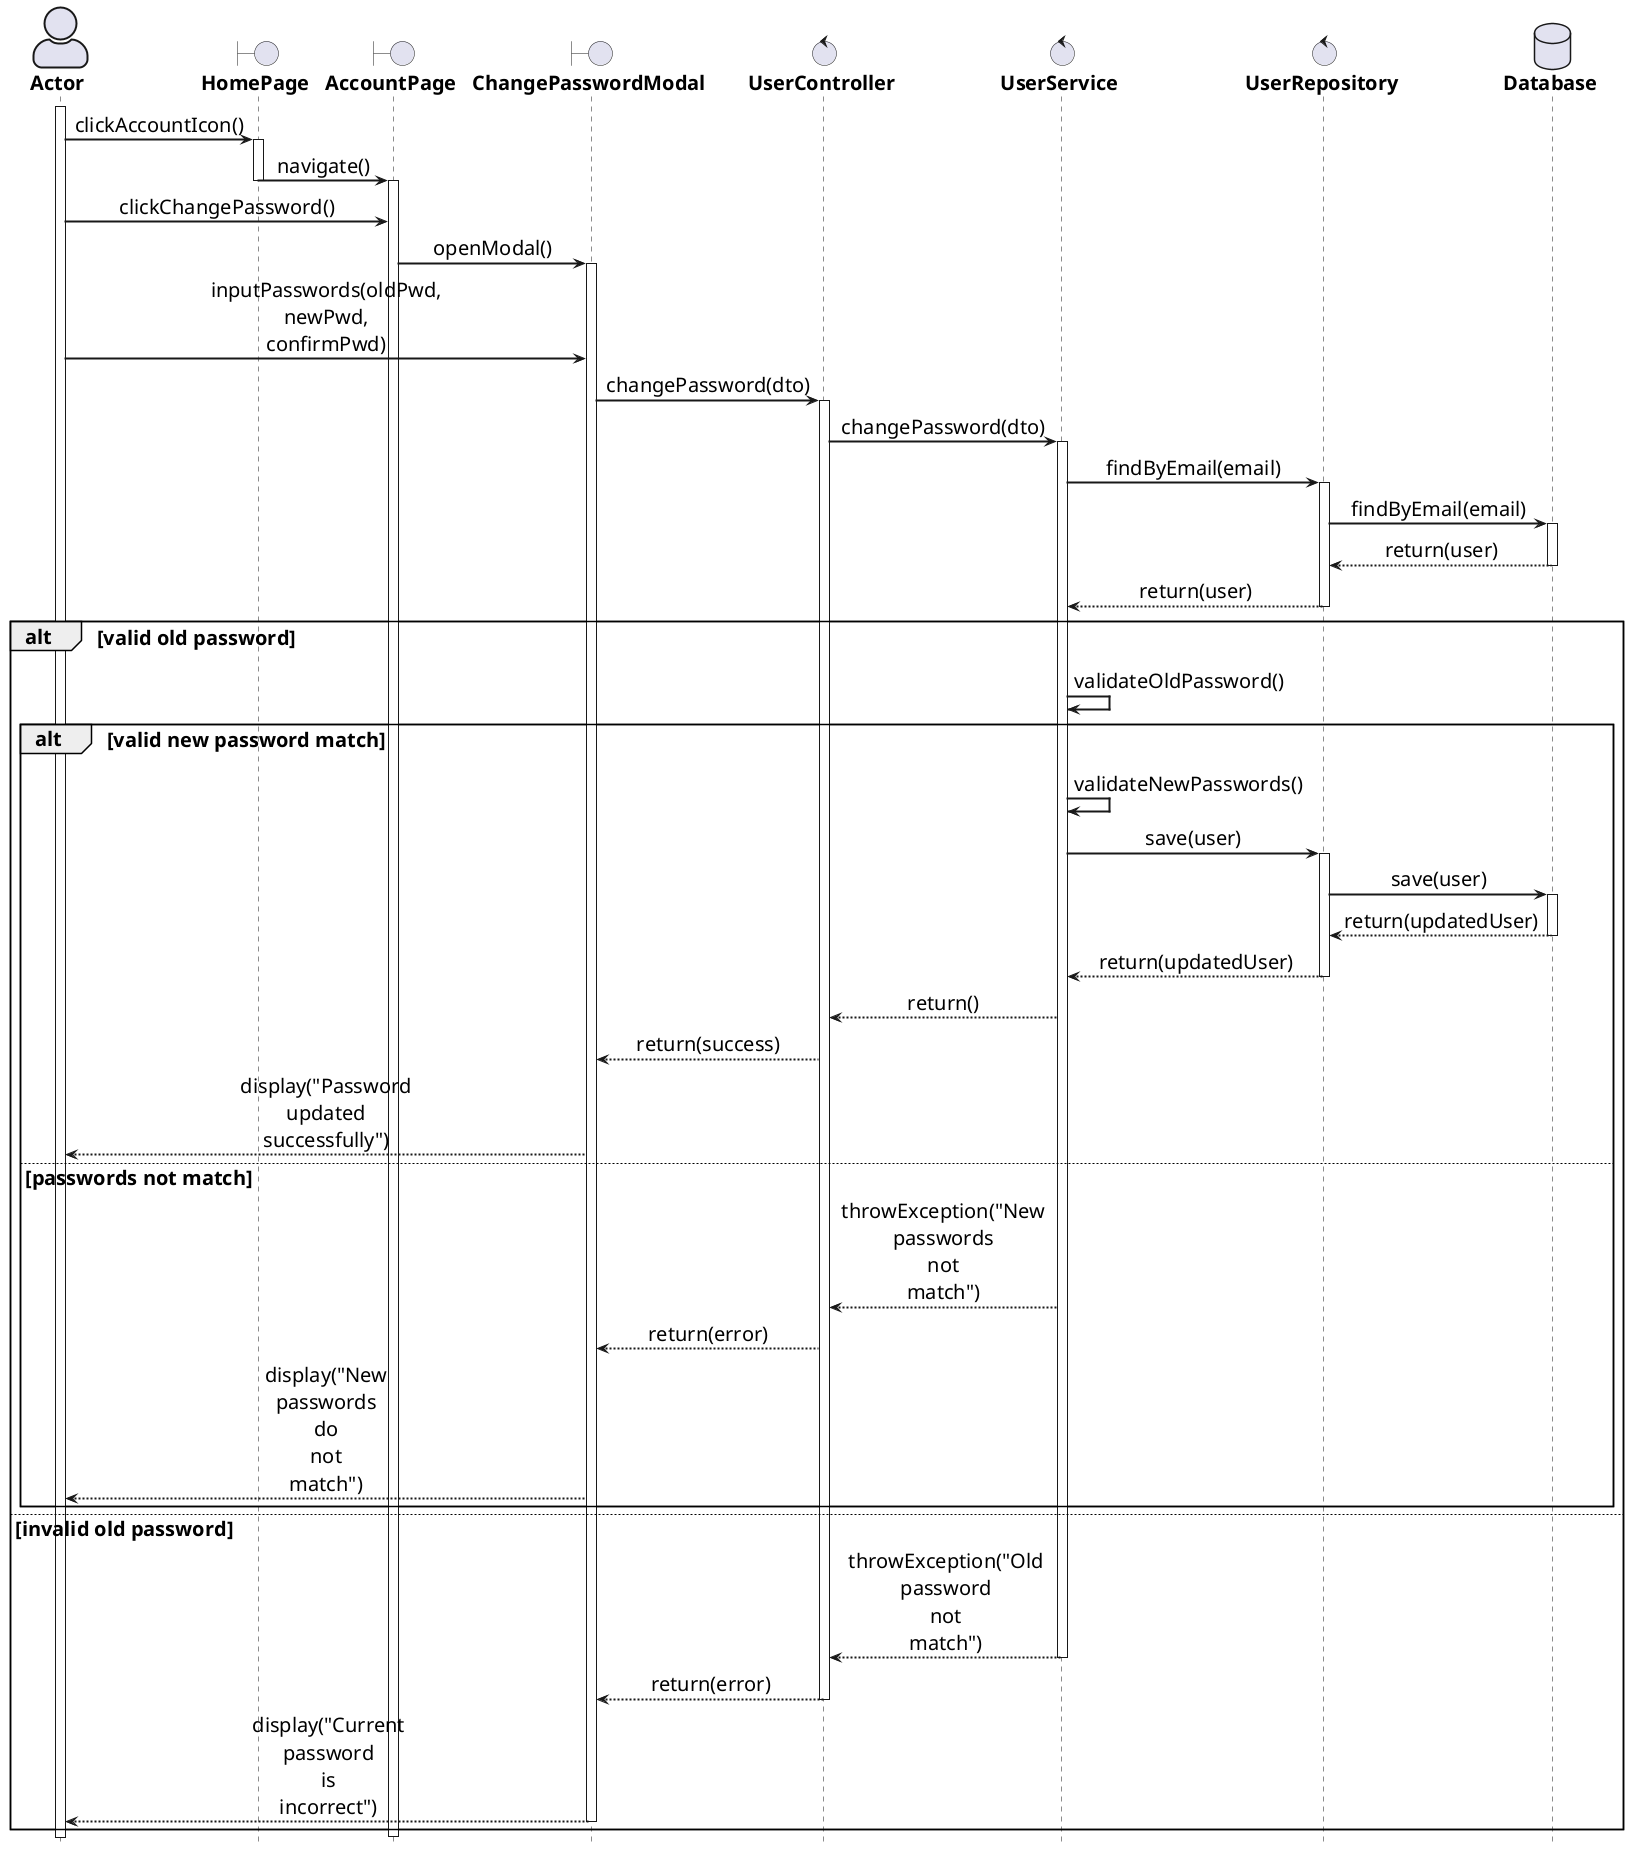 @startuml

' General configuration
skinparam defaultFontSize 20
skinparam maxMessageSize 60
skinparam sequenceMessageAlign center

' Actor style configuration
skinparam actorStyle awesome

' Arrow and border thickness configuration
skinparam {
    ArrowThickness 2
    ParticipantBorderThickness 2
    ActorBorderThickness 2
    LifeLineBorderThickness 2
    ActivationBorderThickness 2
}

' Life line color configuration
skinparam LifeLineBorderColor black

' Font style configuration for components
skinparam {
    actorFontStyle bold
    boundaryFontStyle bold
    controlFontStyle bold
    entityFontStyle bold
    databaseFontStyle bold
}

' Define components
actor "Actor" as actor
boundary "HomePage" as homePage
boundary "AccountPage" as accountPage
boundary "ChangePasswordModal" as pwdModal
control "UserController" as controller
control "UserService" as service
control "UserRepository" as repo
database "Database" as db

' Start processing flow
activate actor
actor -> homePage: clickAccountIcon()
activate homePage

homePage -> accountPage: navigate()
deactivate homePage
activate accountPage

actor -> accountPage: clickChangePassword()
accountPage -> pwdModal: openModal()
activate pwdModal

actor -> pwdModal: inputPasswords(oldPwd, newPwd, confirmPwd)
pwdModal -> controller: changePassword(dto)
activate controller

controller -> service: changePassword(dto)
activate service

service -> repo: findByEmail(email)
activate repo
repo -> db: findByEmail(email)
activate db
db --> repo: return(user)
deactivate db
repo --> service: return(user)
deactivate repo

alt valid old password
    service -> service: validateOldPassword()
    alt valid new password match
        service -> service: validateNewPasswords()
        service -> repo: save(user)
        activate repo
        repo -> db: save(user)
        activate db
        db --> repo: return(updatedUser)
        deactivate db
        repo --> service: return(updatedUser)
        deactivate repo
        
        service --> controller: return()
        controller --> pwdModal: return(success)
        pwdModal --> actor: display("Password updated successfully")
    else passwords not match
        service --> controller: throwException("New passwords not match")
        controller --> pwdModal: return(error)
        pwdModal --> actor: display("New passwords do not match")
    end
else invalid old password
    service --> controller: throwException("Old password not match")
    deactivate service
    controller --> pwdModal: return(error)
    deactivate controller
    pwdModal --> actor: display("Current password is incorrect")
    deactivate pwdModal
end

deactivate accountPage

hide footbox
@enduml
